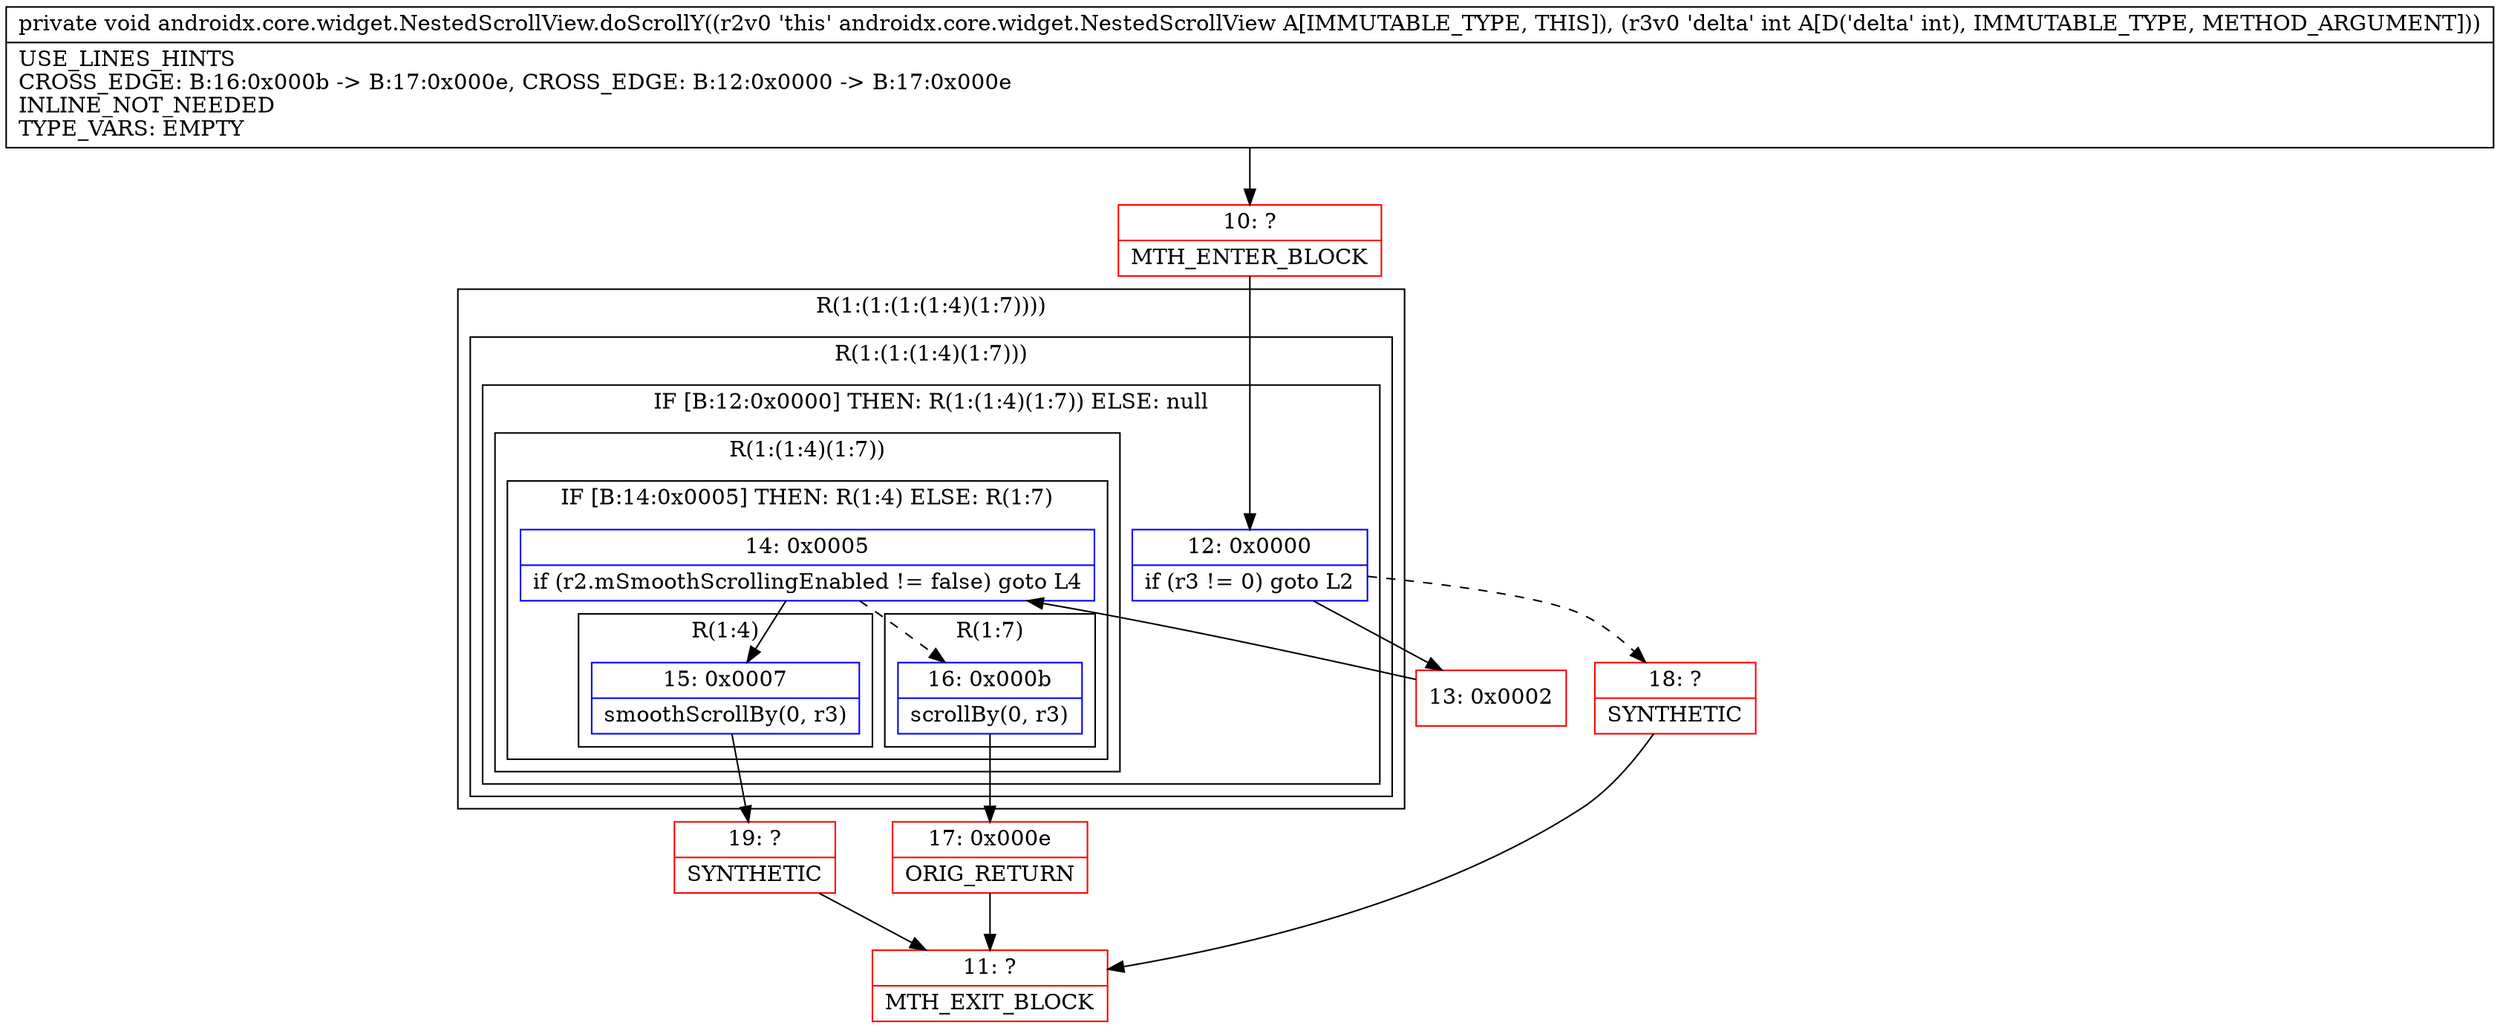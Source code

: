 digraph "CFG forandroidx.core.widget.NestedScrollView.doScrollY(I)V" {
subgraph cluster_Region_201626178 {
label = "R(1:(1:(1:(1:4)(1:7))))";
node [shape=record,color=blue];
subgraph cluster_Region_520789908 {
label = "R(1:(1:(1:4)(1:7)))";
node [shape=record,color=blue];
subgraph cluster_IfRegion_564961604 {
label = "IF [B:12:0x0000] THEN: R(1:(1:4)(1:7)) ELSE: null";
node [shape=record,color=blue];
Node_12 [shape=record,label="{12\:\ 0x0000|if (r3 != 0) goto L2\l}"];
subgraph cluster_Region_1477887325 {
label = "R(1:(1:4)(1:7))";
node [shape=record,color=blue];
subgraph cluster_IfRegion_1881721503 {
label = "IF [B:14:0x0005] THEN: R(1:4) ELSE: R(1:7)";
node [shape=record,color=blue];
Node_14 [shape=record,label="{14\:\ 0x0005|if (r2.mSmoothScrollingEnabled != false) goto L4\l}"];
subgraph cluster_Region_991235377 {
label = "R(1:4)";
node [shape=record,color=blue];
Node_15 [shape=record,label="{15\:\ 0x0007|smoothScrollBy(0, r3)\l}"];
}
subgraph cluster_Region_2138520982 {
label = "R(1:7)";
node [shape=record,color=blue];
Node_16 [shape=record,label="{16\:\ 0x000b|scrollBy(0, r3)\l}"];
}
}
}
}
}
}
Node_10 [shape=record,color=red,label="{10\:\ ?|MTH_ENTER_BLOCK\l}"];
Node_13 [shape=record,color=red,label="{13\:\ 0x0002}"];
Node_19 [shape=record,color=red,label="{19\:\ ?|SYNTHETIC\l}"];
Node_11 [shape=record,color=red,label="{11\:\ ?|MTH_EXIT_BLOCK\l}"];
Node_17 [shape=record,color=red,label="{17\:\ 0x000e|ORIG_RETURN\l}"];
Node_18 [shape=record,color=red,label="{18\:\ ?|SYNTHETIC\l}"];
MethodNode[shape=record,label="{private void androidx.core.widget.NestedScrollView.doScrollY((r2v0 'this' androidx.core.widget.NestedScrollView A[IMMUTABLE_TYPE, THIS]), (r3v0 'delta' int A[D('delta' int), IMMUTABLE_TYPE, METHOD_ARGUMENT]))  | USE_LINES_HINTS\lCROSS_EDGE: B:16:0x000b \-\> B:17:0x000e, CROSS_EDGE: B:12:0x0000 \-\> B:17:0x000e\lINLINE_NOT_NEEDED\lTYPE_VARS: EMPTY\l}"];
MethodNode -> Node_10;Node_12 -> Node_13;
Node_12 -> Node_18[style=dashed];
Node_14 -> Node_15;
Node_14 -> Node_16[style=dashed];
Node_15 -> Node_19;
Node_16 -> Node_17;
Node_10 -> Node_12;
Node_13 -> Node_14;
Node_19 -> Node_11;
Node_17 -> Node_11;
Node_18 -> Node_11;
}

